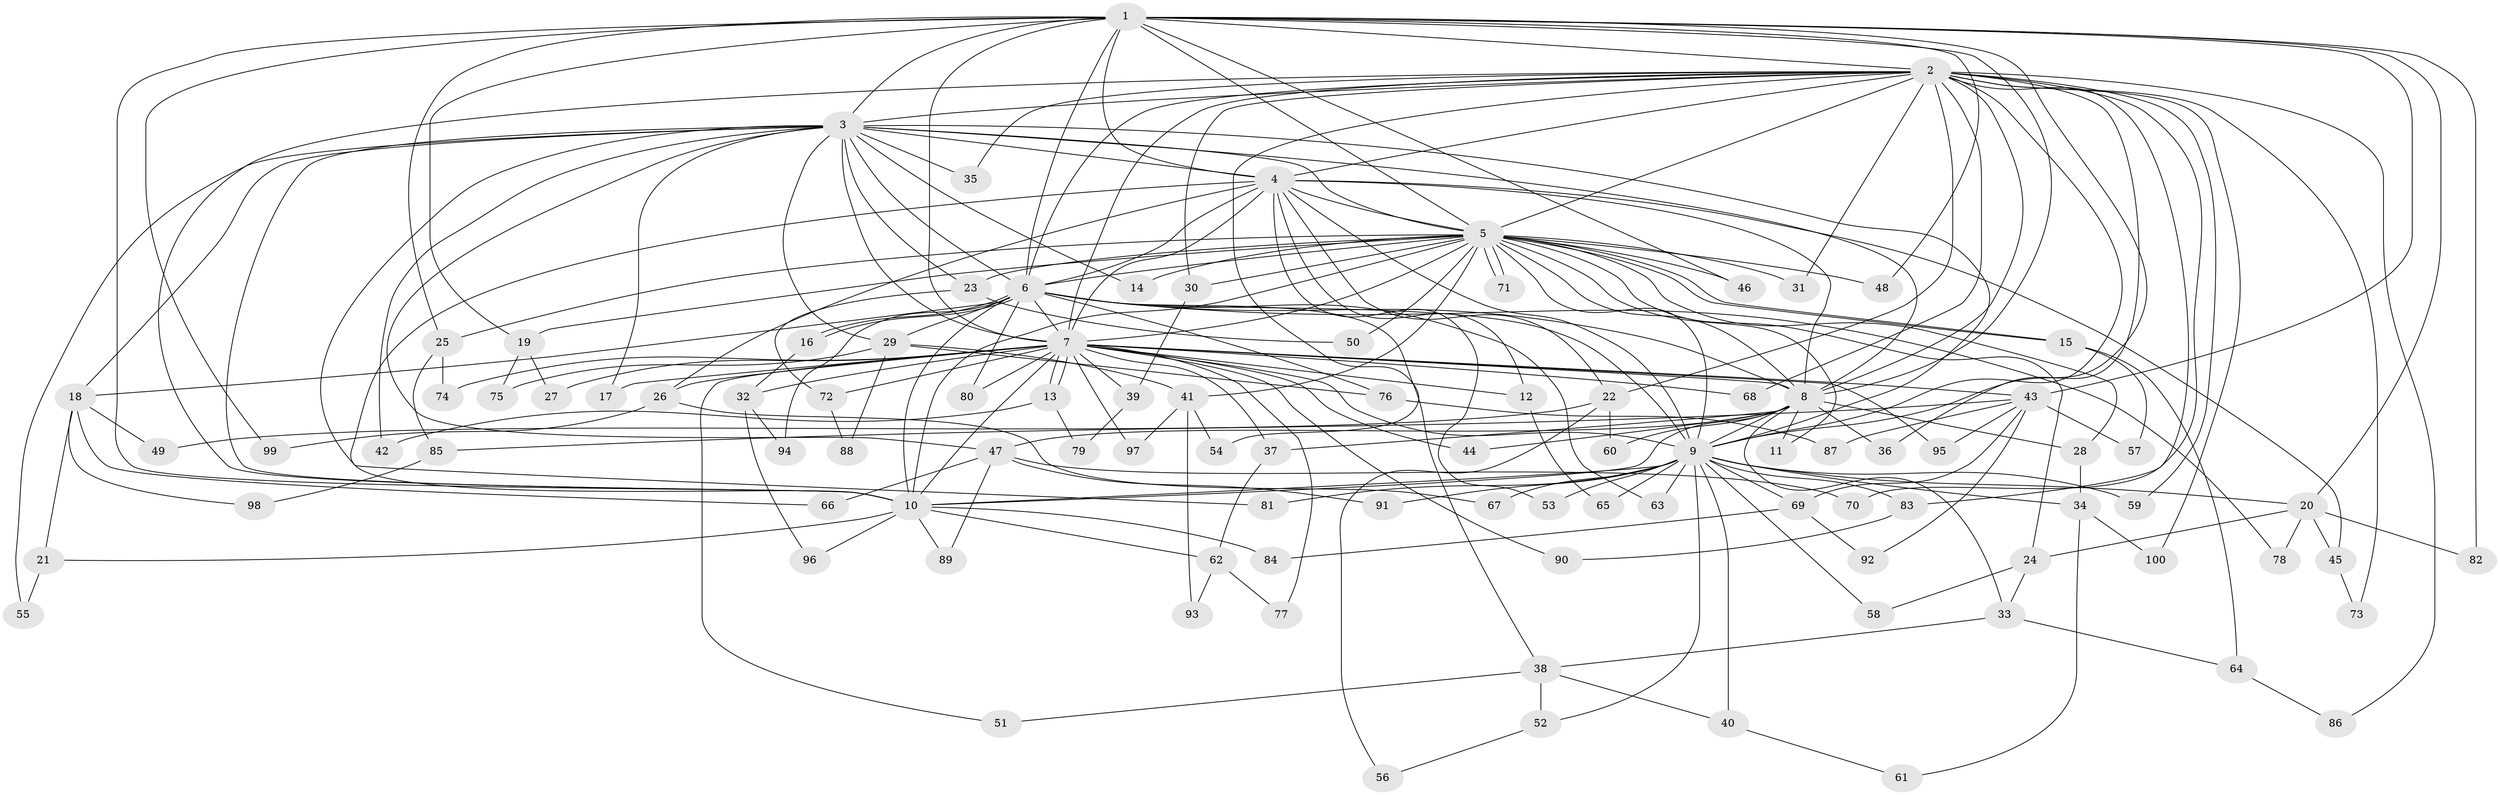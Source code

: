// coarse degree distribution, {14: 0.014084507042253521, 26: 0.014084507042253521, 17: 0.014084507042253521, 13: 0.028169014084507043, 22: 0.028169014084507043, 16: 0.014084507042253521, 29: 0.014084507042253521, 2: 0.4507042253521127, 4: 0.1267605633802817, 5: 0.056338028169014086, 6: 0.04225352112676056, 7: 0.014084507042253521, 3: 0.15492957746478872, 1: 0.028169014084507043}
// Generated by graph-tools (version 1.1) at 2025/23/03/03/25 07:23:45]
// undirected, 100 vertices, 225 edges
graph export_dot {
graph [start="1"]
  node [color=gray90,style=filled];
  1;
  2;
  3;
  4;
  5;
  6;
  7;
  8;
  9;
  10;
  11;
  12;
  13;
  14;
  15;
  16;
  17;
  18;
  19;
  20;
  21;
  22;
  23;
  24;
  25;
  26;
  27;
  28;
  29;
  30;
  31;
  32;
  33;
  34;
  35;
  36;
  37;
  38;
  39;
  40;
  41;
  42;
  43;
  44;
  45;
  46;
  47;
  48;
  49;
  50;
  51;
  52;
  53;
  54;
  55;
  56;
  57;
  58;
  59;
  60;
  61;
  62;
  63;
  64;
  65;
  66;
  67;
  68;
  69;
  70;
  71;
  72;
  73;
  74;
  75;
  76;
  77;
  78;
  79;
  80;
  81;
  82;
  83;
  84;
  85;
  86;
  87;
  88;
  89;
  90;
  91;
  92;
  93;
  94;
  95;
  96;
  97;
  98;
  99;
  100;
  1 -- 2;
  1 -- 3;
  1 -- 4;
  1 -- 5;
  1 -- 6;
  1 -- 7;
  1 -- 8;
  1 -- 9;
  1 -- 10;
  1 -- 19;
  1 -- 20;
  1 -- 25;
  1 -- 43;
  1 -- 46;
  1 -- 48;
  1 -- 82;
  1 -- 99;
  2 -- 3;
  2 -- 4;
  2 -- 5;
  2 -- 6;
  2 -- 7;
  2 -- 8;
  2 -- 9;
  2 -- 10;
  2 -- 22;
  2 -- 30;
  2 -- 31;
  2 -- 35;
  2 -- 36;
  2 -- 54;
  2 -- 59;
  2 -- 68;
  2 -- 70;
  2 -- 73;
  2 -- 83;
  2 -- 86;
  2 -- 100;
  3 -- 4;
  3 -- 5;
  3 -- 6;
  3 -- 7;
  3 -- 8;
  3 -- 9;
  3 -- 10;
  3 -- 14;
  3 -- 17;
  3 -- 18;
  3 -- 23;
  3 -- 29;
  3 -- 35;
  3 -- 42;
  3 -- 47;
  3 -- 55;
  3 -- 81;
  4 -- 5;
  4 -- 6;
  4 -- 7;
  4 -- 8;
  4 -- 9;
  4 -- 10;
  4 -- 12;
  4 -- 22;
  4 -- 26;
  4 -- 45;
  4 -- 53;
  5 -- 6;
  5 -- 7;
  5 -- 8;
  5 -- 9;
  5 -- 10;
  5 -- 11;
  5 -- 14;
  5 -- 15;
  5 -- 15;
  5 -- 19;
  5 -- 23;
  5 -- 24;
  5 -- 25;
  5 -- 28;
  5 -- 30;
  5 -- 31;
  5 -- 41;
  5 -- 46;
  5 -- 48;
  5 -- 50;
  5 -- 71;
  5 -- 71;
  6 -- 7;
  6 -- 8;
  6 -- 9;
  6 -- 10;
  6 -- 16;
  6 -- 16;
  6 -- 18;
  6 -- 29;
  6 -- 38;
  6 -- 63;
  6 -- 76;
  6 -- 78;
  6 -- 80;
  6 -- 94;
  7 -- 8;
  7 -- 9;
  7 -- 10;
  7 -- 12;
  7 -- 13;
  7 -- 13;
  7 -- 17;
  7 -- 26;
  7 -- 27;
  7 -- 32;
  7 -- 37;
  7 -- 39;
  7 -- 43;
  7 -- 44;
  7 -- 51;
  7 -- 68;
  7 -- 72;
  7 -- 74;
  7 -- 77;
  7 -- 80;
  7 -- 90;
  7 -- 95;
  7 -- 97;
  8 -- 9;
  8 -- 10;
  8 -- 11;
  8 -- 28;
  8 -- 33;
  8 -- 36;
  8 -- 37;
  8 -- 44;
  8 -- 47;
  8 -- 60;
  9 -- 10;
  9 -- 20;
  9 -- 34;
  9 -- 40;
  9 -- 52;
  9 -- 53;
  9 -- 58;
  9 -- 59;
  9 -- 63;
  9 -- 65;
  9 -- 67;
  9 -- 69;
  9 -- 81;
  9 -- 83;
  9 -- 91;
  10 -- 21;
  10 -- 62;
  10 -- 84;
  10 -- 89;
  10 -- 96;
  12 -- 65;
  13 -- 42;
  13 -- 79;
  15 -- 57;
  15 -- 64;
  16 -- 32;
  18 -- 21;
  18 -- 49;
  18 -- 66;
  18 -- 98;
  19 -- 27;
  19 -- 75;
  20 -- 24;
  20 -- 45;
  20 -- 78;
  20 -- 82;
  21 -- 55;
  22 -- 49;
  22 -- 56;
  22 -- 60;
  23 -- 50;
  23 -- 72;
  24 -- 33;
  24 -- 58;
  25 -- 74;
  25 -- 85;
  26 -- 67;
  26 -- 99;
  28 -- 34;
  29 -- 41;
  29 -- 75;
  29 -- 76;
  29 -- 88;
  30 -- 39;
  32 -- 94;
  32 -- 96;
  33 -- 38;
  33 -- 64;
  34 -- 61;
  34 -- 100;
  37 -- 62;
  38 -- 40;
  38 -- 51;
  38 -- 52;
  39 -- 79;
  40 -- 61;
  41 -- 54;
  41 -- 93;
  41 -- 97;
  43 -- 57;
  43 -- 69;
  43 -- 85;
  43 -- 87;
  43 -- 92;
  43 -- 95;
  45 -- 73;
  47 -- 66;
  47 -- 70;
  47 -- 89;
  47 -- 91;
  52 -- 56;
  62 -- 77;
  62 -- 93;
  64 -- 86;
  69 -- 84;
  69 -- 92;
  72 -- 88;
  76 -- 87;
  83 -- 90;
  85 -- 98;
}
